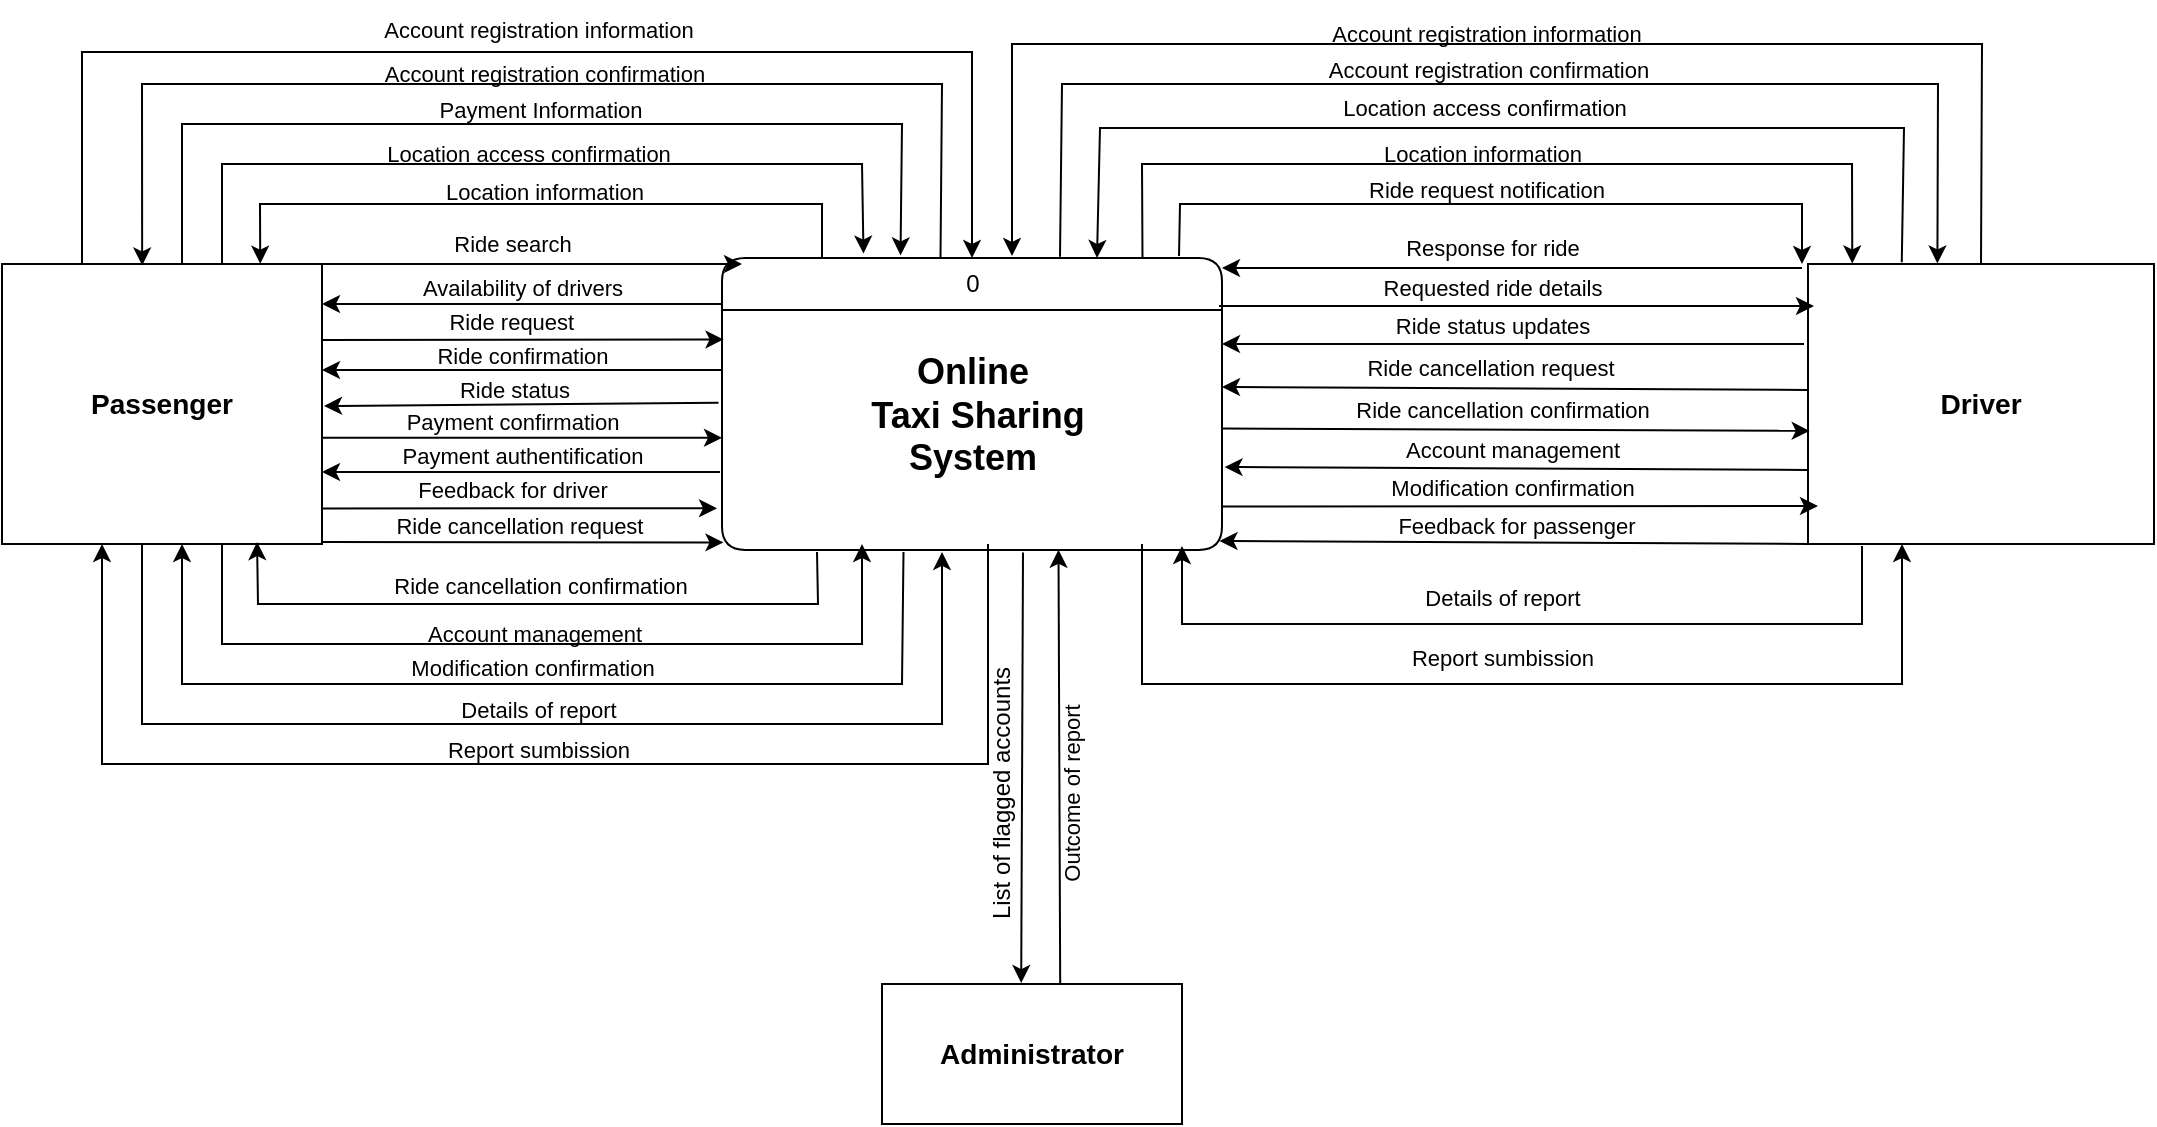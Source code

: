 <mxfile version="21.1.2" type="device">
  <diagram name="Page-1" id="2JNTKNwQZTTbzEDWgIsn">
    <mxGraphModel dx="954" dy="727" grid="1" gridSize="10" guides="1" tooltips="1" connect="1" arrows="1" fold="1" page="1" pageScale="1" pageWidth="1100" pageHeight="850" math="0" shadow="0">
      <root>
        <mxCell id="0" />
        <mxCell id="1" parent="0" />
        <mxCell id="hrWMg6iZv6XfxVeSmvvf-9" value="0" style="swimlane;fontStyle=0;childLayout=stackLayout;horizontal=1;startSize=26;fillColor=none;horizontalStack=0;resizeParent=1;resizeParentMax=0;resizeLast=0;collapsible=1;marginBottom=0;html=1;rounded=1;align=center;verticalAlign=middle;" parent="1" vertex="1">
          <mxGeometry x="370" y="207" width="250" height="146" as="geometry" />
        </mxCell>
        <mxCell id="hrWMg6iZv6XfxVeSmvvf-16" value="&lt;h2 style=&quot;&quot;&gt;&lt;span style=&quot;background-color: initial;&quot;&gt;Online&lt;br&gt;&lt;/span&gt;&lt;span style=&quot;background-color: initial;&quot;&gt;&amp;nbsp;Taxi Sharing&lt;br&gt;&lt;/span&gt;&lt;span style=&quot;background-color: initial;&quot;&gt;System&lt;/span&gt;&lt;br&gt;&lt;/h2&gt;&lt;div style=&quot;&quot;&gt;&lt;br&gt;&lt;/div&gt;" style="text;html=1;align=center;verticalAlign=middle;resizable=0;points=[];autosize=1;strokeColor=none;fillColor=none;" parent="hrWMg6iZv6XfxVeSmvvf-9" vertex="1">
          <mxGeometry y="26" width="250" height="120" as="geometry" />
        </mxCell>
        <mxCell id="10dsfQc52JVnm2fvTz3S-1" value="&lt;h3&gt;Passenger&lt;/h3&gt;" style="whiteSpace=wrap;html=1;align=center;" vertex="1" parent="1">
          <mxGeometry x="10" y="210" width="160" height="140" as="geometry" />
        </mxCell>
        <mxCell id="10dsfQc52JVnm2fvTz3S-2" value="&lt;h3&gt;Driver&lt;/h3&gt;" style="whiteSpace=wrap;html=1;align=center;" vertex="1" parent="1">
          <mxGeometry x="913" y="210" width="173" height="140" as="geometry" />
        </mxCell>
        <mxCell id="10dsfQc52JVnm2fvTz3S-3" value="&lt;h3&gt;Administrator&lt;/h3&gt;&lt;span style=&quot;font-size: medium; text-align: start;&quot;&gt;&lt;/span&gt;" style="whiteSpace=wrap;html=1;align=center;" vertex="1" parent="1">
          <mxGeometry x="450" y="570" width="150" height="70" as="geometry" />
        </mxCell>
        <mxCell id="10dsfQc52JVnm2fvTz3S-4" value="" style="endArrow=classic;html=1;rounded=0;exitX=0.25;exitY=0;exitDx=0;exitDy=0;entryX=0.5;entryY=0;entryDx=0;entryDy=0;" edge="1" parent="1" source="10dsfQc52JVnm2fvTz3S-1" target="hrWMg6iZv6XfxVeSmvvf-9">
          <mxGeometry relative="1" as="geometry">
            <mxPoint x="50" y="204" as="sourcePoint" />
            <mxPoint x="495" y="201" as="targetPoint" />
            <Array as="points">
              <mxPoint x="50" y="104" />
              <mxPoint x="260" y="104" />
              <mxPoint x="495" y="104" />
            </Array>
          </mxGeometry>
        </mxCell>
        <mxCell id="10dsfQc52JVnm2fvTz3S-12" value="Account registration information" style="text;html=1;align=center;verticalAlign=middle;resizable=0;points=[];autosize=1;strokeColor=none;fillColor=none;rotation=0;fontSize=11;" vertex="1" parent="1">
          <mxGeometry x="188" y="78" width="180" height="30" as="geometry" />
        </mxCell>
        <mxCell id="10dsfQc52JVnm2fvTz3S-13" value="" style="endArrow=classic;html=1;rounded=0;entryX=0.438;entryY=0.005;entryDx=0;entryDy=0;entryPerimeter=0;exitX=0.437;exitY=0.002;exitDx=0;exitDy=0;exitPerimeter=0;" edge="1" parent="1" source="hrWMg6iZv6XfxVeSmvvf-9" target="10dsfQc52JVnm2fvTz3S-1">
          <mxGeometry width="50" height="50" relative="1" as="geometry">
            <mxPoint x="478" y="204" as="sourcePoint" />
            <mxPoint x="80" y="204" as="targetPoint" />
            <Array as="points">
              <mxPoint x="480" y="120" />
              <mxPoint x="80" y="120" />
            </Array>
          </mxGeometry>
        </mxCell>
        <mxCell id="10dsfQc52JVnm2fvTz3S-14" value="Account registration confirmation" style="text;html=1;align=center;verticalAlign=middle;resizable=0;points=[];autosize=1;strokeColor=none;fillColor=none;rotation=0;fontSize=11;" vertex="1" parent="1">
          <mxGeometry x="191" y="100" width="180" height="30" as="geometry" />
        </mxCell>
        <mxCell id="10dsfQc52JVnm2fvTz3S-15" value="" style="endArrow=classic;html=1;rounded=0;entryX=0.357;entryY=-0.009;entryDx=0;entryDy=0;entryPerimeter=0;" edge="1" parent="1" target="hrWMg6iZv6XfxVeSmvvf-9">
          <mxGeometry width="50" height="50" relative="1" as="geometry">
            <mxPoint x="100" y="210" as="sourcePoint" />
            <mxPoint x="560" y="340" as="targetPoint" />
            <Array as="points">
              <mxPoint x="100" y="140" />
              <mxPoint x="460" y="140" />
            </Array>
          </mxGeometry>
        </mxCell>
        <mxCell id="10dsfQc52JVnm2fvTz3S-16" value="Payment Information" style="text;align=center;verticalAlign=middle;resizable=0;points=[];autosize=1;strokeColor=none;fillColor=none;rotation=0;fontSize=11;html=1;labelBorderColor=none;labelBackgroundColor=none;" vertex="1" parent="1">
          <mxGeometry x="219" y="118" width="120" height="30" as="geometry" />
        </mxCell>
        <mxCell id="10dsfQc52JVnm2fvTz3S-17" value="" style="endArrow=classic;html=1;rounded=0;exitX=1;exitY=0;exitDx=0;exitDy=0;" edge="1" parent="1" source="10dsfQc52JVnm2fvTz3S-1">
          <mxGeometry width="50" height="50" relative="1" as="geometry">
            <mxPoint x="160" y="210" as="sourcePoint" />
            <mxPoint x="380" y="210" as="targetPoint" />
            <Array as="points" />
          </mxGeometry>
        </mxCell>
        <mxCell id="10dsfQc52JVnm2fvTz3S-18" value="Ride search" style="text;html=1;align=center;verticalAlign=middle;resizable=0;points=[];autosize=1;strokeColor=none;fillColor=none;rotation=0;fontSize=11;" vertex="1" parent="1">
          <mxGeometry x="225" y="185" width="80" height="30" as="geometry" />
        </mxCell>
        <mxCell id="10dsfQc52JVnm2fvTz3S-19" value="" style="endArrow=classic;html=1;rounded=0;entryX=1;entryY=0;entryDx=0;entryDy=0;" edge="1" parent="1">
          <mxGeometry width="50" height="50" relative="1" as="geometry">
            <mxPoint x="370" y="230" as="sourcePoint" />
            <mxPoint x="170" y="230" as="targetPoint" />
          </mxGeometry>
        </mxCell>
        <mxCell id="10dsfQc52JVnm2fvTz3S-27" value="Availability of drivers" style="text;html=1;align=center;verticalAlign=middle;resizable=0;points=[];autosize=1;strokeColor=none;fillColor=none;rotation=0;fontSize=11;" vertex="1" parent="1">
          <mxGeometry x="210" y="207" width="120" height="30" as="geometry" />
        </mxCell>
        <mxCell id="10dsfQc52JVnm2fvTz3S-28" value="" style="endArrow=classic;html=1;rounded=0;entryX=0.003;entryY=0.128;entryDx=0;entryDy=0;entryPerimeter=0;" edge="1" parent="1">
          <mxGeometry width="50" height="50" relative="1" as="geometry">
            <mxPoint x="170" y="248" as="sourcePoint" />
            <mxPoint x="370.75" y="247.688" as="targetPoint" />
          </mxGeometry>
        </mxCell>
        <mxCell id="10dsfQc52JVnm2fvTz3S-29" value="Ride request&amp;nbsp; &amp;nbsp;" style="text;html=1;align=center;verticalAlign=middle;resizable=0;points=[];autosize=1;strokeColor=none;fillColor=none;rotation=0;fontSize=11;" vertex="1" parent="1">
          <mxGeometry x="219" y="224" width="100" height="30" as="geometry" />
        </mxCell>
        <mxCell id="10dsfQc52JVnm2fvTz3S-30" value="" style="endArrow=classic;html=1;rounded=0;" edge="1" parent="1">
          <mxGeometry width="50" height="50" relative="1" as="geometry">
            <mxPoint x="370" y="263" as="sourcePoint" />
            <mxPoint x="170" y="263" as="targetPoint" />
          </mxGeometry>
        </mxCell>
        <mxCell id="10dsfQc52JVnm2fvTz3S-31" value="Ride confirmation" style="text;html=1;align=center;verticalAlign=middle;resizable=0;points=[];autosize=1;strokeColor=none;fillColor=none;rotation=0;fontSize=11;" vertex="1" parent="1">
          <mxGeometry x="215" y="241" width="110" height="30" as="geometry" />
        </mxCell>
        <mxCell id="10dsfQc52JVnm2fvTz3S-33" value="" style="endArrow=classic;html=1;rounded=0;entryX=0;entryY=0.224;entryDx=0;entryDy=0;entryPerimeter=0;exitX=1;exitY=0.356;exitDx=0;exitDy=0;exitPerimeter=0;" edge="1" parent="1">
          <mxGeometry width="50" height="50" relative="1" as="geometry">
            <mxPoint x="170" y="296.84" as="sourcePoint" />
            <mxPoint x="370" y="296.88" as="targetPoint" />
          </mxGeometry>
        </mxCell>
        <mxCell id="10dsfQc52JVnm2fvTz3S-34" value="Payment confirmation" style="text;html=1;align=center;verticalAlign=middle;resizable=0;points=[];autosize=1;strokeColor=none;fillColor=none;rotation=0;fontSize=11;" vertex="1" parent="1">
          <mxGeometry x="200" y="274" width="130" height="30" as="geometry" />
        </mxCell>
        <mxCell id="10dsfQc52JVnm2fvTz3S-35" value="Payment authentification" style="text;html=1;align=center;verticalAlign=middle;resizable=0;points=[];autosize=1;strokeColor=none;fillColor=none;rotation=0;fontSize=11;" vertex="1" parent="1">
          <mxGeometry x="200" y="291" width="140" height="30" as="geometry" />
        </mxCell>
        <mxCell id="10dsfQc52JVnm2fvTz3S-36" value="" style="endArrow=classic;html=1;rounded=0;entryX=1;entryY=0.5;entryDx=0;entryDy=0;" edge="1" parent="1">
          <mxGeometry width="50" height="50" relative="1" as="geometry">
            <mxPoint x="369" y="314" as="sourcePoint" />
            <mxPoint x="170" y="314.0" as="targetPoint" />
          </mxGeometry>
        </mxCell>
        <mxCell id="10dsfQc52JVnm2fvTz3S-37" value="" style="endArrow=classic;html=1;rounded=0;exitX=1;exitY=0.63;exitDx=0;exitDy=0;entryX=-0.01;entryY=0.543;entryDx=0;entryDy=0;entryPerimeter=0;exitPerimeter=0;" edge="1" parent="1">
          <mxGeometry width="50" height="50" relative="1" as="geometry">
            <mxPoint x="170" y="332.2" as="sourcePoint" />
            <mxPoint x="367.5" y="332.16" as="targetPoint" />
            <Array as="points" />
          </mxGeometry>
        </mxCell>
        <mxCell id="10dsfQc52JVnm2fvTz3S-38" value="Feedback for driver" style="text;html=1;align=center;verticalAlign=middle;resizable=0;points=[];autosize=1;strokeColor=none;fillColor=none;fontSize=11;" vertex="1" parent="1">
          <mxGeometry x="205" y="308" width="120" height="30" as="geometry" />
        </mxCell>
        <mxCell id="10dsfQc52JVnm2fvTz3S-40" value="" style="endArrow=classic;html=1;rounded=0;entryX=0.003;entryY=0.71;entryDx=0;entryDy=0;entryPerimeter=0;" edge="1" parent="1">
          <mxGeometry width="50" height="50" relative="1" as="geometry">
            <mxPoint x="170" y="349" as="sourcePoint" />
            <mxPoint x="370.75" y="349.2" as="targetPoint" />
            <Array as="points" />
          </mxGeometry>
        </mxCell>
        <mxCell id="10dsfQc52JVnm2fvTz3S-41" value="Ride cancellation request&amp;nbsp;" style="text;html=1;align=center;verticalAlign=middle;resizable=0;points=[];autosize=1;strokeColor=none;fillColor=none;rotation=0;fontSize=11;" vertex="1" parent="1">
          <mxGeometry x="195" y="326" width="150" height="30" as="geometry" />
        </mxCell>
        <mxCell id="10dsfQc52JVnm2fvTz3S-44" value="" style="endArrow=classic;html=1;rounded=0;exitX=0.19;exitY=1.008;exitDx=0;exitDy=0;exitPerimeter=0;entryX=0.797;entryY=0.993;entryDx=0;entryDy=0;entryPerimeter=0;" edge="1" parent="1" source="hrWMg6iZv6XfxVeSmvvf-16" target="10dsfQc52JVnm2fvTz3S-1">
          <mxGeometry width="50" height="50" relative="1" as="geometry">
            <mxPoint x="370" y="400.72" as="sourcePoint" />
            <mxPoint x="170" y="400" as="targetPoint" />
            <Array as="points">
              <mxPoint x="418" y="380" />
              <mxPoint x="280" y="380" />
              <mxPoint x="138" y="380" />
            </Array>
          </mxGeometry>
        </mxCell>
        <mxCell id="10dsfQc52JVnm2fvTz3S-45" value="Ride cancellation confirmation" style="text;html=1;align=center;verticalAlign=middle;resizable=0;points=[];autosize=1;strokeColor=none;fillColor=none;rotation=0;fontSize=11;" vertex="1" parent="1">
          <mxGeometry x="194" y="356" width="170" height="30" as="geometry" />
        </mxCell>
        <mxCell id="10dsfQc52JVnm2fvTz3S-46" value="" style="endArrow=classic;html=1;rounded=0;exitX=-0.007;exitY=0.203;exitDx=0;exitDy=0;exitPerimeter=0;" edge="1" parent="1">
          <mxGeometry width="50" height="50" relative="1" as="geometry">
            <mxPoint x="368.25" y="279.36" as="sourcePoint" />
            <mxPoint x="171" y="281" as="targetPoint" />
            <Array as="points" />
          </mxGeometry>
        </mxCell>
        <mxCell id="10dsfQc52JVnm2fvTz3S-47" value="Ride status" style="text;html=1;align=center;verticalAlign=middle;resizable=0;points=[];autosize=1;strokeColor=none;fillColor=none;rotation=0;fontSize=11;" vertex="1" parent="1">
          <mxGeometry x="226" y="258" width="80" height="30" as="geometry" />
        </mxCell>
        <mxCell id="10dsfQc52JVnm2fvTz3S-48" value="" style="endArrow=classic;html=1;rounded=0;entryX=0.283;entryY=-0.015;entryDx=0;entryDy=0;entryPerimeter=0;" edge="1" parent="1" target="hrWMg6iZv6XfxVeSmvvf-9">
          <mxGeometry width="50" height="50" relative="1" as="geometry">
            <mxPoint x="120" y="210" as="sourcePoint" />
            <mxPoint x="450" y="220" as="targetPoint" />
            <Array as="points">
              <mxPoint x="120" y="160" />
              <mxPoint x="440" y="160" />
            </Array>
          </mxGeometry>
        </mxCell>
        <mxCell id="10dsfQc52JVnm2fvTz3S-49" value="Location access confirmation" style="text;html=1;align=center;verticalAlign=middle;resizable=0;points=[];autosize=1;strokeColor=none;fillColor=none;rotation=0;fontSize=11;" vertex="1" parent="1">
          <mxGeometry x="188" y="140" width="170" height="30" as="geometry" />
        </mxCell>
        <mxCell id="10dsfQc52JVnm2fvTz3S-52" value="" style="endArrow=classic;html=1;rounded=0;exitX=0.2;exitY=-0.003;exitDx=0;exitDy=0;exitPerimeter=0;entryX=0.807;entryY=-0.001;entryDx=0;entryDy=0;entryPerimeter=0;" edge="1" parent="1" source="hrWMg6iZv6XfxVeSmvvf-9" target="10dsfQc52JVnm2fvTz3S-1">
          <mxGeometry width="50" height="50" relative="1" as="geometry">
            <mxPoint x="400" y="270" as="sourcePoint" />
            <mxPoint x="450" y="220" as="targetPoint" />
            <Array as="points">
              <mxPoint x="420" y="180" />
              <mxPoint x="139" y="180" />
            </Array>
          </mxGeometry>
        </mxCell>
        <mxCell id="10dsfQc52JVnm2fvTz3S-55" value="Location information" style="text;html=1;align=center;verticalAlign=middle;resizable=0;points=[];autosize=1;strokeColor=none;fillColor=none;rotation=0;fontSize=11;" vertex="1" parent="1">
          <mxGeometry x="221" y="159" width="120" height="30" as="geometry" />
        </mxCell>
        <mxCell id="10dsfQc52JVnm2fvTz3S-56" value="" style="endArrow=classic;html=1;rounded=0;" edge="1" parent="1">
          <mxGeometry width="50" height="50" relative="1" as="geometry">
            <mxPoint x="120" y="350" as="sourcePoint" />
            <mxPoint x="440" y="350" as="targetPoint" />
            <Array as="points">
              <mxPoint x="120" y="400" />
              <mxPoint x="440" y="400" />
            </Array>
          </mxGeometry>
        </mxCell>
        <mxCell id="10dsfQc52JVnm2fvTz3S-57" value="Account management" style="text;html=1;align=center;verticalAlign=middle;resizable=0;points=[];autosize=1;strokeColor=none;fillColor=none;rotation=0;fontSize=11;" vertex="1" parent="1">
          <mxGeometry x="211" y="380" width="130" height="30" as="geometry" />
        </mxCell>
        <mxCell id="10dsfQc52JVnm2fvTz3S-58" value="" style="endArrow=classic;html=1;rounded=0;exitX=0.363;exitY=1.008;exitDx=0;exitDy=0;exitPerimeter=0;" edge="1" parent="1" source="hrWMg6iZv6XfxVeSmvvf-16">
          <mxGeometry width="50" height="50" relative="1" as="geometry">
            <mxPoint x="390" y="471.667" as="sourcePoint" />
            <mxPoint x="100" y="350" as="targetPoint" />
            <Array as="points">
              <mxPoint x="460" y="420" />
              <mxPoint x="100" y="420" />
            </Array>
          </mxGeometry>
        </mxCell>
        <mxCell id="10dsfQc52JVnm2fvTz3S-59" value="Modification confirmation" style="text;html=1;align=center;verticalAlign=middle;resizable=0;points=[];autosize=1;strokeColor=none;fillColor=none;rotation=0;fontSize=11;" vertex="1" parent="1">
          <mxGeometry x="200" y="397" width="150" height="30" as="geometry" />
        </mxCell>
        <mxCell id="10dsfQc52JVnm2fvTz3S-60" value="" style="endArrow=classic;html=1;rounded=0;entryX=0.44;entryY=1.008;entryDx=0;entryDy=0;entryPerimeter=0;" edge="1" parent="1" target="hrWMg6iZv6XfxVeSmvvf-16">
          <mxGeometry width="50" height="50" relative="1" as="geometry">
            <mxPoint x="80" y="350" as="sourcePoint" />
            <mxPoint x="450" y="360" as="targetPoint" />
            <Array as="points">
              <mxPoint x="80" y="440" />
              <mxPoint x="280" y="440" />
              <mxPoint x="480" y="440" />
            </Array>
          </mxGeometry>
        </mxCell>
        <mxCell id="10dsfQc52JVnm2fvTz3S-61" value="Details of report" style="text;html=1;align=center;verticalAlign=middle;resizable=0;points=[];autosize=1;strokeColor=none;fillColor=none;rotation=0;fontSize=11;" vertex="1" parent="1">
          <mxGeometry x="228" y="418" width="100" height="30" as="geometry" />
        </mxCell>
        <mxCell id="10dsfQc52JVnm2fvTz3S-62" value="" style="endArrow=classic;html=1;rounded=0;" edge="1" parent="1">
          <mxGeometry width="50" height="50" relative="1" as="geometry">
            <mxPoint x="503" y="350" as="sourcePoint" />
            <mxPoint x="60" y="350" as="targetPoint" />
            <Array as="points">
              <mxPoint x="503" y="460" />
              <mxPoint x="280" y="460" />
              <mxPoint x="60" y="460" />
            </Array>
          </mxGeometry>
        </mxCell>
        <mxCell id="10dsfQc52JVnm2fvTz3S-63" value="Report sumbission" style="text;html=1;align=center;verticalAlign=middle;resizable=0;points=[];autosize=1;strokeColor=none;fillColor=none;rotation=0;fontSize=11;" vertex="1" parent="1">
          <mxGeometry x="223" y="438" width="110" height="30" as="geometry" />
        </mxCell>
        <mxCell id="10dsfQc52JVnm2fvTz3S-64" value="" style="endArrow=classic;html=1;rounded=0;entryX=0.464;entryY=-0.007;entryDx=0;entryDy=0;exitX=0.602;exitY=1.01;exitDx=0;exitDy=0;exitPerimeter=0;entryPerimeter=0;" edge="1" parent="1" source="hrWMg6iZv6XfxVeSmvvf-16" target="10dsfQc52JVnm2fvTz3S-3">
          <mxGeometry width="50" height="50" relative="1" as="geometry">
            <mxPoint x="510" y="360" as="sourcePoint" />
            <mxPoint x="530" y="180" as="targetPoint" />
          </mxGeometry>
        </mxCell>
        <mxCell id="10dsfQc52JVnm2fvTz3S-65" value="List of flagged accounts" style="text;html=1;align=center;verticalAlign=middle;resizable=0;points=[];autosize=1;strokeColor=none;fillColor=none;horizontal=0;" vertex="1" parent="1">
          <mxGeometry x="435" y="460" width="150" height="30" as="geometry" />
        </mxCell>
        <mxCell id="10dsfQc52JVnm2fvTz3S-66" value="" style="endArrow=classic;html=1;rounded=0;exitX=0.594;exitY=-0.001;exitDx=0;exitDy=0;entryX=0.673;entryY=0.999;entryDx=0;entryDy=0;entryPerimeter=0;exitPerimeter=0;" edge="1" parent="1" source="10dsfQc52JVnm2fvTz3S-3" target="hrWMg6iZv6XfxVeSmvvf-16">
          <mxGeometry width="50" height="50" relative="1" as="geometry">
            <mxPoint x="525" y="590" as="sourcePoint" />
            <mxPoint x="530.75" y="353.96" as="targetPoint" />
          </mxGeometry>
        </mxCell>
        <mxCell id="10dsfQc52JVnm2fvTz3S-68" value="Outcome of report" style="text;html=1;align=center;verticalAlign=middle;resizable=0;points=[];autosize=1;strokeColor=none;fillColor=none;rotation=0;fontSize=11;horizontal=0;" vertex="1" parent="1">
          <mxGeometry x="490" y="460" width="110" height="30" as="geometry" />
        </mxCell>
        <mxCell id="10dsfQc52JVnm2fvTz3S-82" value="" style="endArrow=classic;html=1;rounded=0;entryX=0.58;entryY=-0.007;entryDx=0;entryDy=0;entryPerimeter=0;exitX=0.5;exitY=0;exitDx=0;exitDy=0;" edge="1" parent="1" source="10dsfQc52JVnm2fvTz3S-2" target="hrWMg6iZv6XfxVeSmvvf-9">
          <mxGeometry width="50" height="50" relative="1" as="geometry">
            <mxPoint x="870" y="250" as="sourcePoint" />
            <mxPoint x="620" y="220" as="targetPoint" />
            <Array as="points">
              <mxPoint x="1000" y="100" />
              <mxPoint x="515" y="100" />
            </Array>
          </mxGeometry>
        </mxCell>
        <mxCell id="10dsfQc52JVnm2fvTz3S-83" value="" style="endArrow=classic;html=1;rounded=0;entryX=0.374;entryY=-0.002;entryDx=0;entryDy=0;entryPerimeter=0;exitX=0.676;exitY=-0.004;exitDx=0;exitDy=0;exitPerimeter=0;" edge="1" parent="1" source="hrWMg6iZv6XfxVeSmvvf-9" target="10dsfQc52JVnm2fvTz3S-2">
          <mxGeometry width="50" height="50" relative="1" as="geometry">
            <mxPoint x="540" y="200" as="sourcePoint" />
            <mxPoint x="620" y="220" as="targetPoint" />
            <Array as="points">
              <mxPoint x="540" y="120" />
              <mxPoint x="760" y="120" />
              <mxPoint x="978" y="120" />
            </Array>
          </mxGeometry>
        </mxCell>
        <mxCell id="10dsfQc52JVnm2fvTz3S-84" value="" style="endArrow=classic;html=1;rounded=0;entryX=0.75;entryY=0;entryDx=0;entryDy=0;exitX=0.271;exitY=-0.006;exitDx=0;exitDy=0;exitPerimeter=0;" edge="1" parent="1" source="10dsfQc52JVnm2fvTz3S-2" target="hrWMg6iZv6XfxVeSmvvf-9">
          <mxGeometry width="50" height="50" relative="1" as="geometry">
            <mxPoint x="957" y="189" as="sourcePoint" />
            <mxPoint x="558.5" y="189" as="targetPoint" />
            <Array as="points">
              <mxPoint x="961" y="142" />
              <mxPoint x="761" y="142" />
              <mxPoint x="559" y="142" />
            </Array>
          </mxGeometry>
        </mxCell>
        <mxCell id="10dsfQc52JVnm2fvTz3S-87" value="" style="endArrow=classic;html=1;rounded=0;entryX=0.128;entryY=-0.002;entryDx=0;entryDy=0;entryPerimeter=0;exitX=0.841;exitY=0.001;exitDx=0;exitDy=0;exitPerimeter=0;" edge="1" parent="1" source="hrWMg6iZv6XfxVeSmvvf-9" target="10dsfQc52JVnm2fvTz3S-2">
          <mxGeometry width="50" height="50" relative="1" as="geometry">
            <mxPoint x="570" y="270" as="sourcePoint" />
            <mxPoint x="620" y="220" as="targetPoint" />
            <Array as="points">
              <mxPoint x="580" y="160" />
              <mxPoint x="760" y="160" />
              <mxPoint x="935" y="160" />
            </Array>
          </mxGeometry>
        </mxCell>
        <mxCell id="10dsfQc52JVnm2fvTz3S-91" value="Location information" style="text;html=1;align=center;verticalAlign=middle;resizable=0;points=[];autosize=1;strokeColor=none;fillColor=none;rotation=0;fontSize=11;" vertex="1" parent="1">
          <mxGeometry x="690" y="140" width="120" height="30" as="geometry" />
        </mxCell>
        <mxCell id="10dsfQc52JVnm2fvTz3S-92" value="Account registration information" style="text;html=1;align=center;verticalAlign=middle;resizable=0;points=[];autosize=1;strokeColor=none;fillColor=none;rotation=0;fontSize=11;" vertex="1" parent="1">
          <mxGeometry x="662" y="80" width="180" height="30" as="geometry" />
        </mxCell>
        <mxCell id="10dsfQc52JVnm2fvTz3S-93" value="Account registration confirmation" style="text;html=1;align=center;verticalAlign=middle;resizable=0;points=[];autosize=1;strokeColor=none;fillColor=none;rotation=0;fontSize=11;" vertex="1" parent="1">
          <mxGeometry x="663" y="98" width="180" height="30" as="geometry" />
        </mxCell>
        <mxCell id="10dsfQc52JVnm2fvTz3S-94" value="Location access confirmation" style="text;html=1;align=center;verticalAlign=middle;resizable=0;points=[];autosize=1;strokeColor=none;fillColor=none;rotation=0;fontSize=11;" vertex="1" parent="1">
          <mxGeometry x="666" y="117" width="170" height="30" as="geometry" />
        </mxCell>
        <mxCell id="10dsfQc52JVnm2fvTz3S-95" value="" style="endArrow=classic;html=1;rounded=0;exitX=0.914;exitY=-0.007;exitDx=0;exitDy=0;exitPerimeter=0;" edge="1" parent="1" source="hrWMg6iZv6XfxVeSmvvf-9">
          <mxGeometry width="50" height="50" relative="1" as="geometry">
            <mxPoint x="570" y="270" as="sourcePoint" />
            <mxPoint x="910" y="210" as="targetPoint" />
            <Array as="points">
              <mxPoint x="599" y="180" />
              <mxPoint x="760" y="180" />
              <mxPoint x="910" y="180" />
            </Array>
          </mxGeometry>
        </mxCell>
        <mxCell id="10dsfQc52JVnm2fvTz3S-97" value="Ride request notification" style="text;html=1;align=center;verticalAlign=middle;resizable=0;points=[];autosize=1;strokeColor=none;fillColor=none;rotation=0;fontSize=11;" vertex="1" parent="1">
          <mxGeometry x="682" y="158" width="140" height="30" as="geometry" />
        </mxCell>
        <mxCell id="10dsfQc52JVnm2fvTz3S-98" value="" style="endArrow=classic;html=1;rounded=0;" edge="1" parent="1">
          <mxGeometry width="50" height="50" relative="1" as="geometry">
            <mxPoint x="910" y="212" as="sourcePoint" />
            <mxPoint x="620" y="212" as="targetPoint" />
          </mxGeometry>
        </mxCell>
        <mxCell id="10dsfQc52JVnm2fvTz3S-99" value="Response for ride" style="text;html=1;align=center;verticalAlign=middle;resizable=0;points=[];autosize=1;strokeColor=none;fillColor=none;rotation=0;fontSize=11;" vertex="1" parent="1">
          <mxGeometry x="700" y="187" width="110" height="30" as="geometry" />
        </mxCell>
        <mxCell id="10dsfQc52JVnm2fvTz3S-101" value="" style="endArrow=classic;html=1;rounded=0;exitX=1.01;exitY=-0.017;exitDx=0;exitDy=0;exitPerimeter=0;" edge="1" parent="1">
          <mxGeometry width="50" height="50" relative="1" as="geometry">
            <mxPoint x="618.5" y="230.96" as="sourcePoint" />
            <mxPoint x="916" y="231" as="targetPoint" />
          </mxGeometry>
        </mxCell>
        <mxCell id="10dsfQc52JVnm2fvTz3S-103" value="Requested ride details" style="text;html=1;align=center;verticalAlign=middle;resizable=0;points=[];autosize=1;strokeColor=none;fillColor=none;rotation=0;fontSize=11;" vertex="1" parent="1">
          <mxGeometry x="690" y="207" width="130" height="30" as="geometry" />
        </mxCell>
        <mxCell id="10dsfQc52JVnm2fvTz3S-104" value="" style="endArrow=classic;html=1;rounded=0;" edge="1" parent="1">
          <mxGeometry width="50" height="50" relative="1" as="geometry">
            <mxPoint x="911" y="250" as="sourcePoint" />
            <mxPoint x="620" y="250" as="targetPoint" />
          </mxGeometry>
        </mxCell>
        <mxCell id="10dsfQc52JVnm2fvTz3S-105" value="Ride status updates" style="text;html=1;align=center;verticalAlign=middle;resizable=0;points=[];autosize=1;strokeColor=none;fillColor=none;rotation=0;fontSize=11;" vertex="1" parent="1">
          <mxGeometry x="695" y="226" width="120" height="30" as="geometry" />
        </mxCell>
        <mxCell id="10dsfQc52JVnm2fvTz3S-107" value="" style="endArrow=classic;html=1;rounded=0;exitX=0;exitY=0.5;exitDx=0;exitDy=0;entryX=1;entryY=0.379;entryDx=0;entryDy=0;entryPerimeter=0;" edge="1" parent="1">
          <mxGeometry width="50" height="50" relative="1" as="geometry">
            <mxPoint x="913" y="273" as="sourcePoint" />
            <mxPoint x="620" y="271.48" as="targetPoint" />
          </mxGeometry>
        </mxCell>
        <mxCell id="10dsfQc52JVnm2fvTz3S-108" value="Ride cancellation request" style="text;html=1;align=center;verticalAlign=middle;resizable=0;points=[];autosize=1;strokeColor=none;fillColor=none;rotation=0;fontSize=11;" vertex="1" parent="1">
          <mxGeometry x="679" y="247" width="150" height="30" as="geometry" />
        </mxCell>
        <mxCell id="10dsfQc52JVnm2fvTz3S-109" value="" style="endArrow=classic;html=1;rounded=0;entryX=0.005;entryY=0.596;entryDx=0;entryDy=0;entryPerimeter=0;exitX=1;exitY=0.494;exitDx=0;exitDy=0;exitPerimeter=0;" edge="1" parent="1" source="hrWMg6iZv6XfxVeSmvvf-16" target="10dsfQc52JVnm2fvTz3S-2">
          <mxGeometry width="50" height="50" relative="1" as="geometry">
            <mxPoint x="570" y="270" as="sourcePoint" />
            <mxPoint x="620" y="220" as="targetPoint" />
          </mxGeometry>
        </mxCell>
        <mxCell id="10dsfQc52JVnm2fvTz3S-110" value="Ride cancellation confirmation" style="text;html=1;align=center;verticalAlign=middle;resizable=0;points=[];autosize=1;strokeColor=none;fillColor=none;rotation=0;fontSize=11;" vertex="1" parent="1">
          <mxGeometry x="675" y="268" width="170" height="30" as="geometry" />
        </mxCell>
        <mxCell id="10dsfQc52JVnm2fvTz3S-111" value="" style="endArrow=classic;html=1;rounded=0;entryX=1.005;entryY=0.671;entryDx=0;entryDy=0;entryPerimeter=0;exitX=0;exitY=0.75;exitDx=0;exitDy=0;" edge="1" parent="1">
          <mxGeometry width="50" height="50" relative="1" as="geometry">
            <mxPoint x="913" y="313" as="sourcePoint" />
            <mxPoint x="621.25" y="311.52" as="targetPoint" />
          </mxGeometry>
        </mxCell>
        <mxCell id="10dsfQc52JVnm2fvTz3S-112" value="Account management" style="text;html=1;align=center;verticalAlign=middle;resizable=0;points=[];autosize=1;strokeColor=none;fillColor=none;rotation=0;fontSize=11;" vertex="1" parent="1">
          <mxGeometry x="700" y="288" width="130" height="30" as="geometry" />
        </mxCell>
        <mxCell id="10dsfQc52JVnm2fvTz3S-114" value="" style="endArrow=classic;html=1;rounded=0;exitX=1.01;exitY=0.827;exitDx=0;exitDy=0;exitPerimeter=0;" edge="1" parent="1">
          <mxGeometry width="50" height="50" relative="1" as="geometry">
            <mxPoint x="620.5" y="331.24" as="sourcePoint" />
            <mxPoint x="918" y="331" as="targetPoint" />
          </mxGeometry>
        </mxCell>
        <mxCell id="10dsfQc52JVnm2fvTz3S-116" value="Modification confirmation" style="text;html=1;align=center;verticalAlign=middle;resizable=0;points=[];autosize=1;strokeColor=none;fillColor=none;rotation=0;fontSize=11;" vertex="1" parent="1">
          <mxGeometry x="690" y="307" width="150" height="30" as="geometry" />
        </mxCell>
        <mxCell id="10dsfQc52JVnm2fvTz3S-118" value="" style="endArrow=classic;html=1;rounded=0;exitX=0;exitY=1;exitDx=0;exitDy=0;entryX=0.995;entryY=0.962;entryDx=0;entryDy=0;entryPerimeter=0;" edge="1" parent="1" source="10dsfQc52JVnm2fvTz3S-2" target="hrWMg6iZv6XfxVeSmvvf-16">
          <mxGeometry width="50" height="50" relative="1" as="geometry">
            <mxPoint x="890" y="350" as="sourcePoint" />
            <mxPoint x="600" y="220" as="targetPoint" />
          </mxGeometry>
        </mxCell>
        <mxCell id="10dsfQc52JVnm2fvTz3S-119" value="Feedback for passenger" style="text;html=1;align=center;verticalAlign=middle;resizable=0;points=[];autosize=1;strokeColor=none;fillColor=none;rotation=0;fontSize=11;" vertex="1" parent="1">
          <mxGeometry x="697" y="326" width="140" height="30" as="geometry" />
        </mxCell>
        <mxCell id="10dsfQc52JVnm2fvTz3S-120" value="" style="endArrow=classic;html=1;rounded=0;" edge="1" parent="1">
          <mxGeometry width="50" height="50" relative="1" as="geometry">
            <mxPoint x="940" y="351" as="sourcePoint" />
            <mxPoint x="600" y="351" as="targetPoint" />
            <Array as="points">
              <mxPoint x="940" y="390" />
              <mxPoint x="600" y="390" />
            </Array>
          </mxGeometry>
        </mxCell>
        <mxCell id="10dsfQc52JVnm2fvTz3S-121" value="Details of report" style="text;html=1;align=center;verticalAlign=middle;resizable=0;points=[];autosize=1;strokeColor=none;fillColor=none;rotation=0;fontSize=11;" vertex="1" parent="1">
          <mxGeometry x="710" y="362" width="100" height="30" as="geometry" />
        </mxCell>
        <mxCell id="10dsfQc52JVnm2fvTz3S-122" value="" style="endArrow=classic;html=1;rounded=0;" edge="1" parent="1">
          <mxGeometry width="50" height="50" relative="1" as="geometry">
            <mxPoint x="580" y="350" as="sourcePoint" />
            <mxPoint x="960" y="350" as="targetPoint" />
            <Array as="points">
              <mxPoint x="580" y="420" />
              <mxPoint x="760" y="420" />
              <mxPoint x="960" y="420" />
            </Array>
          </mxGeometry>
        </mxCell>
        <mxCell id="10dsfQc52JVnm2fvTz3S-123" value="Report sumbission" style="text;html=1;align=center;verticalAlign=middle;resizable=0;points=[];autosize=1;strokeColor=none;fillColor=none;rotation=0;fontSize=11;" vertex="1" parent="1">
          <mxGeometry x="705" y="392" width="110" height="30" as="geometry" />
        </mxCell>
      </root>
    </mxGraphModel>
  </diagram>
</mxfile>
